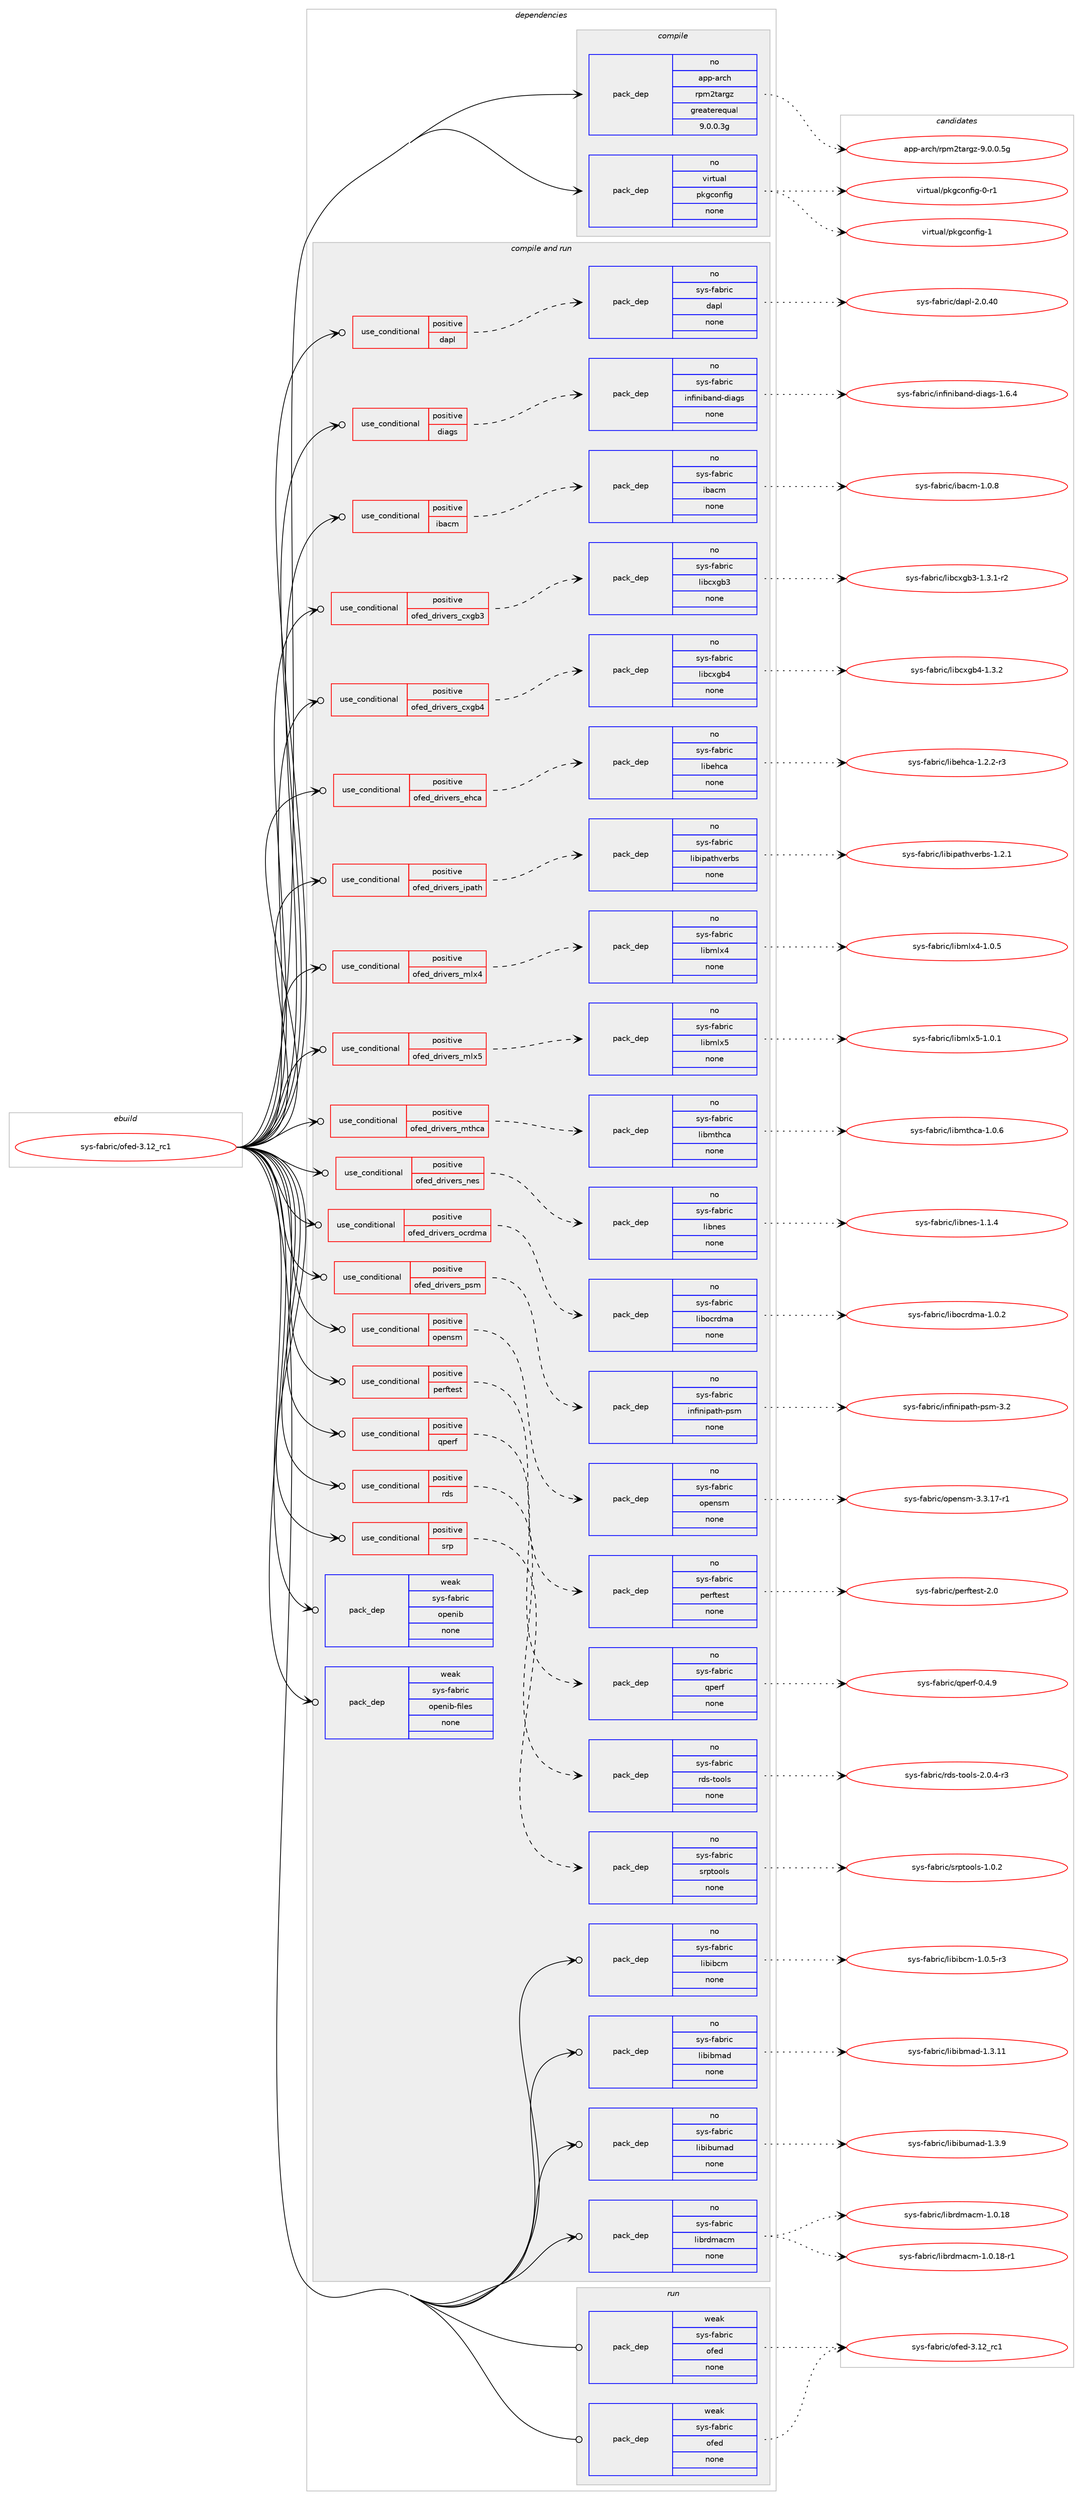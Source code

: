 digraph prolog {

# *************
# Graph options
# *************

newrank=true;
concentrate=true;
compound=true;
graph [rankdir=LR,fontname=Helvetica,fontsize=10,ranksep=1.5];#, ranksep=2.5, nodesep=0.2];
edge  [arrowhead=vee];
node  [fontname=Helvetica,fontsize=10];

# **********
# The ebuild
# **********

subgraph cluster_leftcol {
color=gray;
rank=same;
label=<<i>ebuild</i>>;
id [label="sys-fabric/ofed-3.12_rc1", color=red, width=4, href="../sys-fabric/ofed-3.12_rc1.svg"];
}

# ****************
# The dependencies
# ****************

subgraph cluster_midcol {
color=gray;
label=<<i>dependencies</i>>;
subgraph cluster_compile {
fillcolor="#eeeeee";
style=filled;
label=<<i>compile</i>>;
subgraph pack1241667 {
dependency1730247 [label=<<TABLE BORDER="0" CELLBORDER="1" CELLSPACING="0" CELLPADDING="4" WIDTH="220"><TR><TD ROWSPAN="6" CELLPADDING="30">pack_dep</TD></TR><TR><TD WIDTH="110">no</TD></TR><TR><TD>app-arch</TD></TR><TR><TD>rpm2targz</TD></TR><TR><TD>greaterequal</TD></TR><TR><TD>9.0.0.3g</TD></TR></TABLE>>, shape=none, color=blue];
}
id:e -> dependency1730247:w [weight=20,style="solid",arrowhead="vee"];
subgraph pack1241668 {
dependency1730248 [label=<<TABLE BORDER="0" CELLBORDER="1" CELLSPACING="0" CELLPADDING="4" WIDTH="220"><TR><TD ROWSPAN="6" CELLPADDING="30">pack_dep</TD></TR><TR><TD WIDTH="110">no</TD></TR><TR><TD>virtual</TD></TR><TR><TD>pkgconfig</TD></TR><TR><TD>none</TD></TR><TR><TD></TD></TR></TABLE>>, shape=none, color=blue];
}
id:e -> dependency1730248:w [weight=20,style="solid",arrowhead="vee"];
}
subgraph cluster_compileandrun {
fillcolor="#eeeeee";
style=filled;
label=<<i>compile and run</i>>;
subgraph cond460181 {
dependency1730249 [label=<<TABLE BORDER="0" CELLBORDER="1" CELLSPACING="0" CELLPADDING="4"><TR><TD ROWSPAN="3" CELLPADDING="10">use_conditional</TD></TR><TR><TD>positive</TD></TR><TR><TD>dapl</TD></TR></TABLE>>, shape=none, color=red];
subgraph pack1241669 {
dependency1730250 [label=<<TABLE BORDER="0" CELLBORDER="1" CELLSPACING="0" CELLPADDING="4" WIDTH="220"><TR><TD ROWSPAN="6" CELLPADDING="30">pack_dep</TD></TR><TR><TD WIDTH="110">no</TD></TR><TR><TD>sys-fabric</TD></TR><TR><TD>dapl</TD></TR><TR><TD>none</TD></TR><TR><TD></TD></TR></TABLE>>, shape=none, color=blue];
}
dependency1730249:e -> dependency1730250:w [weight=20,style="dashed",arrowhead="vee"];
}
id:e -> dependency1730249:w [weight=20,style="solid",arrowhead="odotvee"];
subgraph cond460182 {
dependency1730251 [label=<<TABLE BORDER="0" CELLBORDER="1" CELLSPACING="0" CELLPADDING="4"><TR><TD ROWSPAN="3" CELLPADDING="10">use_conditional</TD></TR><TR><TD>positive</TD></TR><TR><TD>diags</TD></TR></TABLE>>, shape=none, color=red];
subgraph pack1241670 {
dependency1730252 [label=<<TABLE BORDER="0" CELLBORDER="1" CELLSPACING="0" CELLPADDING="4" WIDTH="220"><TR><TD ROWSPAN="6" CELLPADDING="30">pack_dep</TD></TR><TR><TD WIDTH="110">no</TD></TR><TR><TD>sys-fabric</TD></TR><TR><TD>infiniband-diags</TD></TR><TR><TD>none</TD></TR><TR><TD></TD></TR></TABLE>>, shape=none, color=blue];
}
dependency1730251:e -> dependency1730252:w [weight=20,style="dashed",arrowhead="vee"];
}
id:e -> dependency1730251:w [weight=20,style="solid",arrowhead="odotvee"];
subgraph cond460183 {
dependency1730253 [label=<<TABLE BORDER="0" CELLBORDER="1" CELLSPACING="0" CELLPADDING="4"><TR><TD ROWSPAN="3" CELLPADDING="10">use_conditional</TD></TR><TR><TD>positive</TD></TR><TR><TD>ibacm</TD></TR></TABLE>>, shape=none, color=red];
subgraph pack1241671 {
dependency1730254 [label=<<TABLE BORDER="0" CELLBORDER="1" CELLSPACING="0" CELLPADDING="4" WIDTH="220"><TR><TD ROWSPAN="6" CELLPADDING="30">pack_dep</TD></TR><TR><TD WIDTH="110">no</TD></TR><TR><TD>sys-fabric</TD></TR><TR><TD>ibacm</TD></TR><TR><TD>none</TD></TR><TR><TD></TD></TR></TABLE>>, shape=none, color=blue];
}
dependency1730253:e -> dependency1730254:w [weight=20,style="dashed",arrowhead="vee"];
}
id:e -> dependency1730253:w [weight=20,style="solid",arrowhead="odotvee"];
subgraph cond460184 {
dependency1730255 [label=<<TABLE BORDER="0" CELLBORDER="1" CELLSPACING="0" CELLPADDING="4"><TR><TD ROWSPAN="3" CELLPADDING="10">use_conditional</TD></TR><TR><TD>positive</TD></TR><TR><TD>ofed_drivers_cxgb3</TD></TR></TABLE>>, shape=none, color=red];
subgraph pack1241672 {
dependency1730256 [label=<<TABLE BORDER="0" CELLBORDER="1" CELLSPACING="0" CELLPADDING="4" WIDTH="220"><TR><TD ROWSPAN="6" CELLPADDING="30">pack_dep</TD></TR><TR><TD WIDTH="110">no</TD></TR><TR><TD>sys-fabric</TD></TR><TR><TD>libcxgb3</TD></TR><TR><TD>none</TD></TR><TR><TD></TD></TR></TABLE>>, shape=none, color=blue];
}
dependency1730255:e -> dependency1730256:w [weight=20,style="dashed",arrowhead="vee"];
}
id:e -> dependency1730255:w [weight=20,style="solid",arrowhead="odotvee"];
subgraph cond460185 {
dependency1730257 [label=<<TABLE BORDER="0" CELLBORDER="1" CELLSPACING="0" CELLPADDING="4"><TR><TD ROWSPAN="3" CELLPADDING="10">use_conditional</TD></TR><TR><TD>positive</TD></TR><TR><TD>ofed_drivers_cxgb4</TD></TR></TABLE>>, shape=none, color=red];
subgraph pack1241673 {
dependency1730258 [label=<<TABLE BORDER="0" CELLBORDER="1" CELLSPACING="0" CELLPADDING="4" WIDTH="220"><TR><TD ROWSPAN="6" CELLPADDING="30">pack_dep</TD></TR><TR><TD WIDTH="110">no</TD></TR><TR><TD>sys-fabric</TD></TR><TR><TD>libcxgb4</TD></TR><TR><TD>none</TD></TR><TR><TD></TD></TR></TABLE>>, shape=none, color=blue];
}
dependency1730257:e -> dependency1730258:w [weight=20,style="dashed",arrowhead="vee"];
}
id:e -> dependency1730257:w [weight=20,style="solid",arrowhead="odotvee"];
subgraph cond460186 {
dependency1730259 [label=<<TABLE BORDER="0" CELLBORDER="1" CELLSPACING="0" CELLPADDING="4"><TR><TD ROWSPAN="3" CELLPADDING="10">use_conditional</TD></TR><TR><TD>positive</TD></TR><TR><TD>ofed_drivers_ehca</TD></TR></TABLE>>, shape=none, color=red];
subgraph pack1241674 {
dependency1730260 [label=<<TABLE BORDER="0" CELLBORDER="1" CELLSPACING="0" CELLPADDING="4" WIDTH="220"><TR><TD ROWSPAN="6" CELLPADDING="30">pack_dep</TD></TR><TR><TD WIDTH="110">no</TD></TR><TR><TD>sys-fabric</TD></TR><TR><TD>libehca</TD></TR><TR><TD>none</TD></TR><TR><TD></TD></TR></TABLE>>, shape=none, color=blue];
}
dependency1730259:e -> dependency1730260:w [weight=20,style="dashed",arrowhead="vee"];
}
id:e -> dependency1730259:w [weight=20,style="solid",arrowhead="odotvee"];
subgraph cond460187 {
dependency1730261 [label=<<TABLE BORDER="0" CELLBORDER="1" CELLSPACING="0" CELLPADDING="4"><TR><TD ROWSPAN="3" CELLPADDING="10">use_conditional</TD></TR><TR><TD>positive</TD></TR><TR><TD>ofed_drivers_ipath</TD></TR></TABLE>>, shape=none, color=red];
subgraph pack1241675 {
dependency1730262 [label=<<TABLE BORDER="0" CELLBORDER="1" CELLSPACING="0" CELLPADDING="4" WIDTH="220"><TR><TD ROWSPAN="6" CELLPADDING="30">pack_dep</TD></TR><TR><TD WIDTH="110">no</TD></TR><TR><TD>sys-fabric</TD></TR><TR><TD>libipathverbs</TD></TR><TR><TD>none</TD></TR><TR><TD></TD></TR></TABLE>>, shape=none, color=blue];
}
dependency1730261:e -> dependency1730262:w [weight=20,style="dashed",arrowhead="vee"];
}
id:e -> dependency1730261:w [weight=20,style="solid",arrowhead="odotvee"];
subgraph cond460188 {
dependency1730263 [label=<<TABLE BORDER="0" CELLBORDER="1" CELLSPACING="0" CELLPADDING="4"><TR><TD ROWSPAN="3" CELLPADDING="10">use_conditional</TD></TR><TR><TD>positive</TD></TR><TR><TD>ofed_drivers_mlx4</TD></TR></TABLE>>, shape=none, color=red];
subgraph pack1241676 {
dependency1730264 [label=<<TABLE BORDER="0" CELLBORDER="1" CELLSPACING="0" CELLPADDING="4" WIDTH="220"><TR><TD ROWSPAN="6" CELLPADDING="30">pack_dep</TD></TR><TR><TD WIDTH="110">no</TD></TR><TR><TD>sys-fabric</TD></TR><TR><TD>libmlx4</TD></TR><TR><TD>none</TD></TR><TR><TD></TD></TR></TABLE>>, shape=none, color=blue];
}
dependency1730263:e -> dependency1730264:w [weight=20,style="dashed",arrowhead="vee"];
}
id:e -> dependency1730263:w [weight=20,style="solid",arrowhead="odotvee"];
subgraph cond460189 {
dependency1730265 [label=<<TABLE BORDER="0" CELLBORDER="1" CELLSPACING="0" CELLPADDING="4"><TR><TD ROWSPAN="3" CELLPADDING="10">use_conditional</TD></TR><TR><TD>positive</TD></TR><TR><TD>ofed_drivers_mlx5</TD></TR></TABLE>>, shape=none, color=red];
subgraph pack1241677 {
dependency1730266 [label=<<TABLE BORDER="0" CELLBORDER="1" CELLSPACING="0" CELLPADDING="4" WIDTH="220"><TR><TD ROWSPAN="6" CELLPADDING="30">pack_dep</TD></TR><TR><TD WIDTH="110">no</TD></TR><TR><TD>sys-fabric</TD></TR><TR><TD>libmlx5</TD></TR><TR><TD>none</TD></TR><TR><TD></TD></TR></TABLE>>, shape=none, color=blue];
}
dependency1730265:e -> dependency1730266:w [weight=20,style="dashed",arrowhead="vee"];
}
id:e -> dependency1730265:w [weight=20,style="solid",arrowhead="odotvee"];
subgraph cond460190 {
dependency1730267 [label=<<TABLE BORDER="0" CELLBORDER="1" CELLSPACING="0" CELLPADDING="4"><TR><TD ROWSPAN="3" CELLPADDING="10">use_conditional</TD></TR><TR><TD>positive</TD></TR><TR><TD>ofed_drivers_mthca</TD></TR></TABLE>>, shape=none, color=red];
subgraph pack1241678 {
dependency1730268 [label=<<TABLE BORDER="0" CELLBORDER="1" CELLSPACING="0" CELLPADDING="4" WIDTH="220"><TR><TD ROWSPAN="6" CELLPADDING="30">pack_dep</TD></TR><TR><TD WIDTH="110">no</TD></TR><TR><TD>sys-fabric</TD></TR><TR><TD>libmthca</TD></TR><TR><TD>none</TD></TR><TR><TD></TD></TR></TABLE>>, shape=none, color=blue];
}
dependency1730267:e -> dependency1730268:w [weight=20,style="dashed",arrowhead="vee"];
}
id:e -> dependency1730267:w [weight=20,style="solid",arrowhead="odotvee"];
subgraph cond460191 {
dependency1730269 [label=<<TABLE BORDER="0" CELLBORDER="1" CELLSPACING="0" CELLPADDING="4"><TR><TD ROWSPAN="3" CELLPADDING="10">use_conditional</TD></TR><TR><TD>positive</TD></TR><TR><TD>ofed_drivers_nes</TD></TR></TABLE>>, shape=none, color=red];
subgraph pack1241679 {
dependency1730270 [label=<<TABLE BORDER="0" CELLBORDER="1" CELLSPACING="0" CELLPADDING="4" WIDTH="220"><TR><TD ROWSPAN="6" CELLPADDING="30">pack_dep</TD></TR><TR><TD WIDTH="110">no</TD></TR><TR><TD>sys-fabric</TD></TR><TR><TD>libnes</TD></TR><TR><TD>none</TD></TR><TR><TD></TD></TR></TABLE>>, shape=none, color=blue];
}
dependency1730269:e -> dependency1730270:w [weight=20,style="dashed",arrowhead="vee"];
}
id:e -> dependency1730269:w [weight=20,style="solid",arrowhead="odotvee"];
subgraph cond460192 {
dependency1730271 [label=<<TABLE BORDER="0" CELLBORDER="1" CELLSPACING="0" CELLPADDING="4"><TR><TD ROWSPAN="3" CELLPADDING="10">use_conditional</TD></TR><TR><TD>positive</TD></TR><TR><TD>ofed_drivers_ocrdma</TD></TR></TABLE>>, shape=none, color=red];
subgraph pack1241680 {
dependency1730272 [label=<<TABLE BORDER="0" CELLBORDER="1" CELLSPACING="0" CELLPADDING="4" WIDTH="220"><TR><TD ROWSPAN="6" CELLPADDING="30">pack_dep</TD></TR><TR><TD WIDTH="110">no</TD></TR><TR><TD>sys-fabric</TD></TR><TR><TD>libocrdma</TD></TR><TR><TD>none</TD></TR><TR><TD></TD></TR></TABLE>>, shape=none, color=blue];
}
dependency1730271:e -> dependency1730272:w [weight=20,style="dashed",arrowhead="vee"];
}
id:e -> dependency1730271:w [weight=20,style="solid",arrowhead="odotvee"];
subgraph cond460193 {
dependency1730273 [label=<<TABLE BORDER="0" CELLBORDER="1" CELLSPACING="0" CELLPADDING="4"><TR><TD ROWSPAN="3" CELLPADDING="10">use_conditional</TD></TR><TR><TD>positive</TD></TR><TR><TD>ofed_drivers_psm</TD></TR></TABLE>>, shape=none, color=red];
subgraph pack1241681 {
dependency1730274 [label=<<TABLE BORDER="0" CELLBORDER="1" CELLSPACING="0" CELLPADDING="4" WIDTH="220"><TR><TD ROWSPAN="6" CELLPADDING="30">pack_dep</TD></TR><TR><TD WIDTH="110">no</TD></TR><TR><TD>sys-fabric</TD></TR><TR><TD>infinipath-psm</TD></TR><TR><TD>none</TD></TR><TR><TD></TD></TR></TABLE>>, shape=none, color=blue];
}
dependency1730273:e -> dependency1730274:w [weight=20,style="dashed",arrowhead="vee"];
}
id:e -> dependency1730273:w [weight=20,style="solid",arrowhead="odotvee"];
subgraph cond460194 {
dependency1730275 [label=<<TABLE BORDER="0" CELLBORDER="1" CELLSPACING="0" CELLPADDING="4"><TR><TD ROWSPAN="3" CELLPADDING="10">use_conditional</TD></TR><TR><TD>positive</TD></TR><TR><TD>opensm</TD></TR></TABLE>>, shape=none, color=red];
subgraph pack1241682 {
dependency1730276 [label=<<TABLE BORDER="0" CELLBORDER="1" CELLSPACING="0" CELLPADDING="4" WIDTH="220"><TR><TD ROWSPAN="6" CELLPADDING="30">pack_dep</TD></TR><TR><TD WIDTH="110">no</TD></TR><TR><TD>sys-fabric</TD></TR><TR><TD>opensm</TD></TR><TR><TD>none</TD></TR><TR><TD></TD></TR></TABLE>>, shape=none, color=blue];
}
dependency1730275:e -> dependency1730276:w [weight=20,style="dashed",arrowhead="vee"];
}
id:e -> dependency1730275:w [weight=20,style="solid",arrowhead="odotvee"];
subgraph cond460195 {
dependency1730277 [label=<<TABLE BORDER="0" CELLBORDER="1" CELLSPACING="0" CELLPADDING="4"><TR><TD ROWSPAN="3" CELLPADDING="10">use_conditional</TD></TR><TR><TD>positive</TD></TR><TR><TD>perftest</TD></TR></TABLE>>, shape=none, color=red];
subgraph pack1241683 {
dependency1730278 [label=<<TABLE BORDER="0" CELLBORDER="1" CELLSPACING="0" CELLPADDING="4" WIDTH="220"><TR><TD ROWSPAN="6" CELLPADDING="30">pack_dep</TD></TR><TR><TD WIDTH="110">no</TD></TR><TR><TD>sys-fabric</TD></TR><TR><TD>perftest</TD></TR><TR><TD>none</TD></TR><TR><TD></TD></TR></TABLE>>, shape=none, color=blue];
}
dependency1730277:e -> dependency1730278:w [weight=20,style="dashed",arrowhead="vee"];
}
id:e -> dependency1730277:w [weight=20,style="solid",arrowhead="odotvee"];
subgraph cond460196 {
dependency1730279 [label=<<TABLE BORDER="0" CELLBORDER="1" CELLSPACING="0" CELLPADDING="4"><TR><TD ROWSPAN="3" CELLPADDING="10">use_conditional</TD></TR><TR><TD>positive</TD></TR><TR><TD>qperf</TD></TR></TABLE>>, shape=none, color=red];
subgraph pack1241684 {
dependency1730280 [label=<<TABLE BORDER="0" CELLBORDER="1" CELLSPACING="0" CELLPADDING="4" WIDTH="220"><TR><TD ROWSPAN="6" CELLPADDING="30">pack_dep</TD></TR><TR><TD WIDTH="110">no</TD></TR><TR><TD>sys-fabric</TD></TR><TR><TD>qperf</TD></TR><TR><TD>none</TD></TR><TR><TD></TD></TR></TABLE>>, shape=none, color=blue];
}
dependency1730279:e -> dependency1730280:w [weight=20,style="dashed",arrowhead="vee"];
}
id:e -> dependency1730279:w [weight=20,style="solid",arrowhead="odotvee"];
subgraph cond460197 {
dependency1730281 [label=<<TABLE BORDER="0" CELLBORDER="1" CELLSPACING="0" CELLPADDING="4"><TR><TD ROWSPAN="3" CELLPADDING="10">use_conditional</TD></TR><TR><TD>positive</TD></TR><TR><TD>rds</TD></TR></TABLE>>, shape=none, color=red];
subgraph pack1241685 {
dependency1730282 [label=<<TABLE BORDER="0" CELLBORDER="1" CELLSPACING="0" CELLPADDING="4" WIDTH="220"><TR><TD ROWSPAN="6" CELLPADDING="30">pack_dep</TD></TR><TR><TD WIDTH="110">no</TD></TR><TR><TD>sys-fabric</TD></TR><TR><TD>rds-tools</TD></TR><TR><TD>none</TD></TR><TR><TD></TD></TR></TABLE>>, shape=none, color=blue];
}
dependency1730281:e -> dependency1730282:w [weight=20,style="dashed",arrowhead="vee"];
}
id:e -> dependency1730281:w [weight=20,style="solid",arrowhead="odotvee"];
subgraph cond460198 {
dependency1730283 [label=<<TABLE BORDER="0" CELLBORDER="1" CELLSPACING="0" CELLPADDING="4"><TR><TD ROWSPAN="3" CELLPADDING="10">use_conditional</TD></TR><TR><TD>positive</TD></TR><TR><TD>srp</TD></TR></TABLE>>, shape=none, color=red];
subgraph pack1241686 {
dependency1730284 [label=<<TABLE BORDER="0" CELLBORDER="1" CELLSPACING="0" CELLPADDING="4" WIDTH="220"><TR><TD ROWSPAN="6" CELLPADDING="30">pack_dep</TD></TR><TR><TD WIDTH="110">no</TD></TR><TR><TD>sys-fabric</TD></TR><TR><TD>srptools</TD></TR><TR><TD>none</TD></TR><TR><TD></TD></TR></TABLE>>, shape=none, color=blue];
}
dependency1730283:e -> dependency1730284:w [weight=20,style="dashed",arrowhead="vee"];
}
id:e -> dependency1730283:w [weight=20,style="solid",arrowhead="odotvee"];
subgraph pack1241687 {
dependency1730285 [label=<<TABLE BORDER="0" CELLBORDER="1" CELLSPACING="0" CELLPADDING="4" WIDTH="220"><TR><TD ROWSPAN="6" CELLPADDING="30">pack_dep</TD></TR><TR><TD WIDTH="110">no</TD></TR><TR><TD>sys-fabric</TD></TR><TR><TD>libibcm</TD></TR><TR><TD>none</TD></TR><TR><TD></TD></TR></TABLE>>, shape=none, color=blue];
}
id:e -> dependency1730285:w [weight=20,style="solid",arrowhead="odotvee"];
subgraph pack1241688 {
dependency1730286 [label=<<TABLE BORDER="0" CELLBORDER="1" CELLSPACING="0" CELLPADDING="4" WIDTH="220"><TR><TD ROWSPAN="6" CELLPADDING="30">pack_dep</TD></TR><TR><TD WIDTH="110">no</TD></TR><TR><TD>sys-fabric</TD></TR><TR><TD>libibmad</TD></TR><TR><TD>none</TD></TR><TR><TD></TD></TR></TABLE>>, shape=none, color=blue];
}
id:e -> dependency1730286:w [weight=20,style="solid",arrowhead="odotvee"];
subgraph pack1241689 {
dependency1730287 [label=<<TABLE BORDER="0" CELLBORDER="1" CELLSPACING="0" CELLPADDING="4" WIDTH="220"><TR><TD ROWSPAN="6" CELLPADDING="30">pack_dep</TD></TR><TR><TD WIDTH="110">no</TD></TR><TR><TD>sys-fabric</TD></TR><TR><TD>libibumad</TD></TR><TR><TD>none</TD></TR><TR><TD></TD></TR></TABLE>>, shape=none, color=blue];
}
id:e -> dependency1730287:w [weight=20,style="solid",arrowhead="odotvee"];
subgraph pack1241690 {
dependency1730288 [label=<<TABLE BORDER="0" CELLBORDER="1" CELLSPACING="0" CELLPADDING="4" WIDTH="220"><TR><TD ROWSPAN="6" CELLPADDING="30">pack_dep</TD></TR><TR><TD WIDTH="110">no</TD></TR><TR><TD>sys-fabric</TD></TR><TR><TD>librdmacm</TD></TR><TR><TD>none</TD></TR><TR><TD></TD></TR></TABLE>>, shape=none, color=blue];
}
id:e -> dependency1730288:w [weight=20,style="solid",arrowhead="odotvee"];
subgraph pack1241691 {
dependency1730289 [label=<<TABLE BORDER="0" CELLBORDER="1" CELLSPACING="0" CELLPADDING="4" WIDTH="220"><TR><TD ROWSPAN="6" CELLPADDING="30">pack_dep</TD></TR><TR><TD WIDTH="110">weak</TD></TR><TR><TD>sys-fabric</TD></TR><TR><TD>openib</TD></TR><TR><TD>none</TD></TR><TR><TD></TD></TR></TABLE>>, shape=none, color=blue];
}
id:e -> dependency1730289:w [weight=20,style="solid",arrowhead="odotvee"];
subgraph pack1241692 {
dependency1730290 [label=<<TABLE BORDER="0" CELLBORDER="1" CELLSPACING="0" CELLPADDING="4" WIDTH="220"><TR><TD ROWSPAN="6" CELLPADDING="30">pack_dep</TD></TR><TR><TD WIDTH="110">weak</TD></TR><TR><TD>sys-fabric</TD></TR><TR><TD>openib-files</TD></TR><TR><TD>none</TD></TR><TR><TD></TD></TR></TABLE>>, shape=none, color=blue];
}
id:e -> dependency1730290:w [weight=20,style="solid",arrowhead="odotvee"];
}
subgraph cluster_run {
fillcolor="#eeeeee";
style=filled;
label=<<i>run</i>>;
subgraph pack1241693 {
dependency1730291 [label=<<TABLE BORDER="0" CELLBORDER="1" CELLSPACING="0" CELLPADDING="4" WIDTH="220"><TR><TD ROWSPAN="6" CELLPADDING="30">pack_dep</TD></TR><TR><TD WIDTH="110">weak</TD></TR><TR><TD>sys-fabric</TD></TR><TR><TD>ofed</TD></TR><TR><TD>none</TD></TR><TR><TD></TD></TR></TABLE>>, shape=none, color=blue];
}
id:e -> dependency1730291:w [weight=20,style="solid",arrowhead="odot"];
subgraph pack1241694 {
dependency1730292 [label=<<TABLE BORDER="0" CELLBORDER="1" CELLSPACING="0" CELLPADDING="4" WIDTH="220"><TR><TD ROWSPAN="6" CELLPADDING="30">pack_dep</TD></TR><TR><TD WIDTH="110">weak</TD></TR><TR><TD>sys-fabric</TD></TR><TR><TD>ofed</TD></TR><TR><TD>none</TD></TR><TR><TD></TD></TR></TABLE>>, shape=none, color=blue];
}
id:e -> dependency1730292:w [weight=20,style="solid",arrowhead="odot"];
}
}

# **************
# The candidates
# **************

subgraph cluster_choices {
rank=same;
color=gray;
label=<<i>candidates</i>>;

subgraph choice1241667 {
color=black;
nodesep=1;
choice971121124597114991044711411210950116971141031224557464846484653103 [label="app-arch/rpm2targz-9.0.0.5g", color=red, width=4,href="../app-arch/rpm2targz-9.0.0.5g.svg"];
dependency1730247:e -> choice971121124597114991044711411210950116971141031224557464846484653103:w [style=dotted,weight="100"];
}
subgraph choice1241668 {
color=black;
nodesep=1;
choice11810511411611797108471121071039911111010210510345484511449 [label="virtual/pkgconfig-0-r1", color=red, width=4,href="../virtual/pkgconfig-0-r1.svg"];
choice1181051141161179710847112107103991111101021051034549 [label="virtual/pkgconfig-1", color=red, width=4,href="../virtual/pkgconfig-1.svg"];
dependency1730248:e -> choice11810511411611797108471121071039911111010210510345484511449:w [style=dotted,weight="100"];
dependency1730248:e -> choice1181051141161179710847112107103991111101021051034549:w [style=dotted,weight="100"];
}
subgraph choice1241669 {
color=black;
nodesep=1;
choice11512111545102979811410599471009711210845504648465248 [label="sys-fabric/dapl-2.0.40", color=red, width=4,href="../sys-fabric/dapl-2.0.40.svg"];
dependency1730250:e -> choice11512111545102979811410599471009711210845504648465248:w [style=dotted,weight="100"];
}
subgraph choice1241670 {
color=black;
nodesep=1;
choice115121115451029798114105994710511010210511010598971101004510010597103115454946544652 [label="sys-fabric/infiniband-diags-1.6.4", color=red, width=4,href="../sys-fabric/infiniband-diags-1.6.4.svg"];
dependency1730252:e -> choice115121115451029798114105994710511010210511010598971101004510010597103115454946544652:w [style=dotted,weight="100"];
}
subgraph choice1241671 {
color=black;
nodesep=1;
choice1151211154510297981141059947105989799109454946484656 [label="sys-fabric/ibacm-1.0.8", color=red, width=4,href="../sys-fabric/ibacm-1.0.8.svg"];
dependency1730254:e -> choice1151211154510297981141059947105989799109454946484656:w [style=dotted,weight="100"];
}
subgraph choice1241672 {
color=black;
nodesep=1;
choice1151211154510297981141059947108105989912010398514549465146494511450 [label="sys-fabric/libcxgb3-1.3.1-r2", color=red, width=4,href="../sys-fabric/libcxgb3-1.3.1-r2.svg"];
dependency1730256:e -> choice1151211154510297981141059947108105989912010398514549465146494511450:w [style=dotted,weight="100"];
}
subgraph choice1241673 {
color=black;
nodesep=1;
choice115121115451029798114105994710810598991201039852454946514650 [label="sys-fabric/libcxgb4-1.3.2", color=red, width=4,href="../sys-fabric/libcxgb4-1.3.2.svg"];
dependency1730258:e -> choice115121115451029798114105994710810598991201039852454946514650:w [style=dotted,weight="100"];
}
subgraph choice1241674 {
color=black;
nodesep=1;
choice11512111545102979811410599471081059810110499974549465046504511451 [label="sys-fabric/libehca-1.2.2-r3", color=red, width=4,href="../sys-fabric/libehca-1.2.2-r3.svg"];
dependency1730260:e -> choice11512111545102979811410599471081059810110499974549465046504511451:w [style=dotted,weight="100"];
}
subgraph choice1241675 {
color=black;
nodesep=1;
choice1151211154510297981141059947108105981051129711610411810111498115454946504649 [label="sys-fabric/libipathverbs-1.2.1", color=red, width=4,href="../sys-fabric/libipathverbs-1.2.1.svg"];
dependency1730262:e -> choice1151211154510297981141059947108105981051129711610411810111498115454946504649:w [style=dotted,weight="100"];
}
subgraph choice1241676 {
color=black;
nodesep=1;
choice11512111545102979811410599471081059810910812052454946484653 [label="sys-fabric/libmlx4-1.0.5", color=red, width=4,href="../sys-fabric/libmlx4-1.0.5.svg"];
dependency1730264:e -> choice11512111545102979811410599471081059810910812052454946484653:w [style=dotted,weight="100"];
}
subgraph choice1241677 {
color=black;
nodesep=1;
choice11512111545102979811410599471081059810910812053454946484649 [label="sys-fabric/libmlx5-1.0.1", color=red, width=4,href="../sys-fabric/libmlx5-1.0.1.svg"];
dependency1730266:e -> choice11512111545102979811410599471081059810910812053454946484649:w [style=dotted,weight="100"];
}
subgraph choice1241678 {
color=black;
nodesep=1;
choice1151211154510297981141059947108105981091161049997454946484654 [label="sys-fabric/libmthca-1.0.6", color=red, width=4,href="../sys-fabric/libmthca-1.0.6.svg"];
dependency1730268:e -> choice1151211154510297981141059947108105981091161049997454946484654:w [style=dotted,weight="100"];
}
subgraph choice1241679 {
color=black;
nodesep=1;
choice115121115451029798114105994710810598110101115454946494652 [label="sys-fabric/libnes-1.1.4", color=red, width=4,href="../sys-fabric/libnes-1.1.4.svg"];
dependency1730270:e -> choice115121115451029798114105994710810598110101115454946494652:w [style=dotted,weight="100"];
}
subgraph choice1241680 {
color=black;
nodesep=1;
choice1151211154510297981141059947108105981119911410010997454946484650 [label="sys-fabric/libocrdma-1.0.2", color=red, width=4,href="../sys-fabric/libocrdma-1.0.2.svg"];
dependency1730272:e -> choice1151211154510297981141059947108105981119911410010997454946484650:w [style=dotted,weight="100"];
}
subgraph choice1241681 {
color=black;
nodesep=1;
choice1151211154510297981141059947105110102105110105112971161044511211510945514650 [label="sys-fabric/infinipath-psm-3.2", color=red, width=4,href="../sys-fabric/infinipath-psm-3.2.svg"];
dependency1730274:e -> choice1151211154510297981141059947105110102105110105112971161044511211510945514650:w [style=dotted,weight="100"];
}
subgraph choice1241682 {
color=black;
nodesep=1;
choice1151211154510297981141059947111112101110115109455146514649554511449 [label="sys-fabric/opensm-3.3.17-r1", color=red, width=4,href="../sys-fabric/opensm-3.3.17-r1.svg"];
dependency1730276:e -> choice1151211154510297981141059947111112101110115109455146514649554511449:w [style=dotted,weight="100"];
}
subgraph choice1241683 {
color=black;
nodesep=1;
choice115121115451029798114105994711210111410211610111511645504648 [label="sys-fabric/perftest-2.0", color=red, width=4,href="../sys-fabric/perftest-2.0.svg"];
dependency1730278:e -> choice115121115451029798114105994711210111410211610111511645504648:w [style=dotted,weight="100"];
}
subgraph choice1241684 {
color=black;
nodesep=1;
choice1151211154510297981141059947113112101114102454846524657 [label="sys-fabric/qperf-0.4.9", color=red, width=4,href="../sys-fabric/qperf-0.4.9.svg"];
dependency1730280:e -> choice1151211154510297981141059947113112101114102454846524657:w [style=dotted,weight="100"];
}
subgraph choice1241685 {
color=black;
nodesep=1;
choice1151211154510297981141059947114100115451161111111081154550464846524511451 [label="sys-fabric/rds-tools-2.0.4-r3", color=red, width=4,href="../sys-fabric/rds-tools-2.0.4-r3.svg"];
dependency1730282:e -> choice1151211154510297981141059947114100115451161111111081154550464846524511451:w [style=dotted,weight="100"];
}
subgraph choice1241686 {
color=black;
nodesep=1;
choice1151211154510297981141059947115114112116111111108115454946484650 [label="sys-fabric/srptools-1.0.2", color=red, width=4,href="../sys-fabric/srptools-1.0.2.svg"];
dependency1730284:e -> choice1151211154510297981141059947115114112116111111108115454946484650:w [style=dotted,weight="100"];
}
subgraph choice1241687 {
color=black;
nodesep=1;
choice11512111545102979811410599471081059810598991094549464846534511451 [label="sys-fabric/libibcm-1.0.5-r3", color=red, width=4,href="../sys-fabric/libibcm-1.0.5-r3.svg"];
dependency1730285:e -> choice11512111545102979811410599471081059810598991094549464846534511451:w [style=dotted,weight="100"];
}
subgraph choice1241688 {
color=black;
nodesep=1;
choice115121115451029798114105994710810598105981099710045494651464949 [label="sys-fabric/libibmad-1.3.11", color=red, width=4,href="../sys-fabric/libibmad-1.3.11.svg"];
dependency1730286:e -> choice115121115451029798114105994710810598105981099710045494651464949:w [style=dotted,weight="100"];
}
subgraph choice1241689 {
color=black;
nodesep=1;
choice1151211154510297981141059947108105981059811710997100454946514657 [label="sys-fabric/libibumad-1.3.9", color=red, width=4,href="../sys-fabric/libibumad-1.3.9.svg"];
dependency1730287:e -> choice1151211154510297981141059947108105981059811710997100454946514657:w [style=dotted,weight="100"];
}
subgraph choice1241690 {
color=black;
nodesep=1;
choice115121115451029798114105994710810598114100109979910945494648464956 [label="sys-fabric/librdmacm-1.0.18", color=red, width=4,href="../sys-fabric/librdmacm-1.0.18.svg"];
choice1151211154510297981141059947108105981141001099799109454946484649564511449 [label="sys-fabric/librdmacm-1.0.18-r1", color=red, width=4,href="../sys-fabric/librdmacm-1.0.18-r1.svg"];
dependency1730288:e -> choice115121115451029798114105994710810598114100109979910945494648464956:w [style=dotted,weight="100"];
dependency1730288:e -> choice1151211154510297981141059947108105981141001099799109454946484649564511449:w [style=dotted,weight="100"];
}
subgraph choice1241691 {
color=black;
nodesep=1;
}
subgraph choice1241692 {
color=black;
nodesep=1;
}
subgraph choice1241693 {
color=black;
nodesep=1;
choice11512111545102979811410599471111021011004551464950951149949 [label="sys-fabric/ofed-3.12_rc1", color=red, width=4,href="../sys-fabric/ofed-3.12_rc1.svg"];
dependency1730291:e -> choice11512111545102979811410599471111021011004551464950951149949:w [style=dotted,weight="100"];
}
subgraph choice1241694 {
color=black;
nodesep=1;
choice11512111545102979811410599471111021011004551464950951149949 [label="sys-fabric/ofed-3.12_rc1", color=red, width=4,href="../sys-fabric/ofed-3.12_rc1.svg"];
dependency1730292:e -> choice11512111545102979811410599471111021011004551464950951149949:w [style=dotted,weight="100"];
}
}

}

